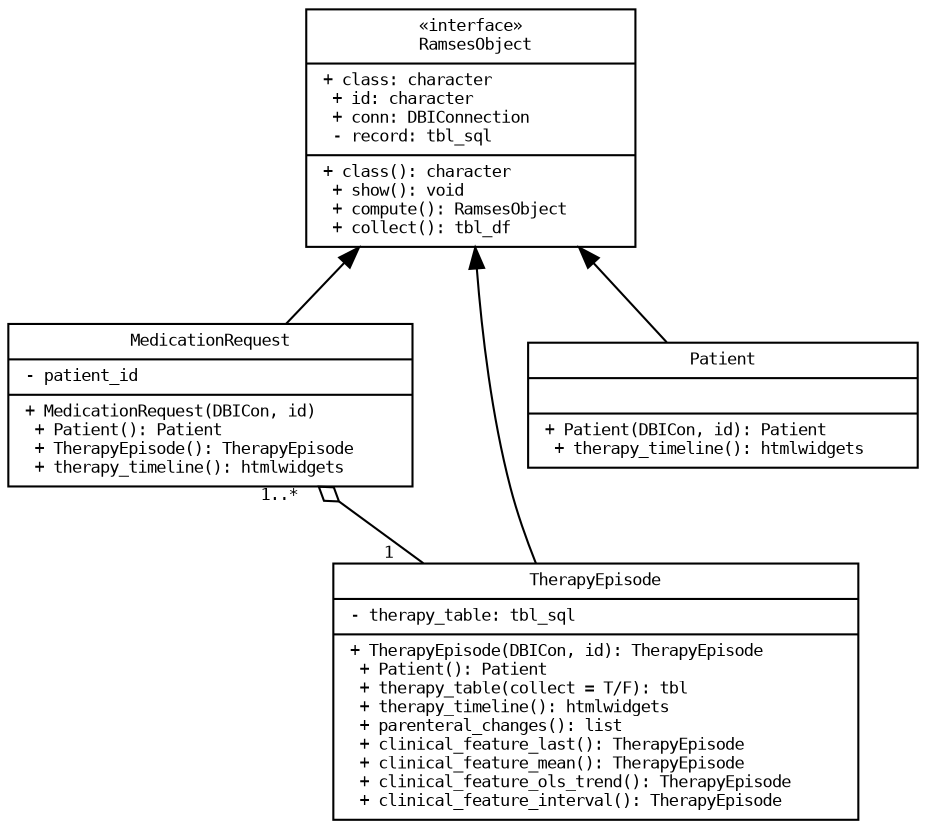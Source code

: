 digraph G {
  

  node [
          fontname = "monospace"
          shape = "record"
          width = 1.5
          fontsize = 8
  ]

  edge [
          fontname = "monospace"
          fontsize = 8
  ]

# arrowheads
# Association open
# Inheritance empty
# Realisation/implementation empty + style=dashed
# Dependency open + style=dashed
# Aggregation odiamond
# Composition diamond


# Interface
RamsesObject [
  width = 2.2
  label = "{«interface»\n
  RamsesObject|
  + class: character\l
  + id: character\l
  + conn: DBIConnection\l
  - record: tbl_sql\l|
  
  + class(): character\l
  + show(): void\l
  + compute(): RamsesObject\l
  + collect(): tbl_df\l}"
]

/*
Prescription [
  width = 3
  label = "{Prescription|
  - prescription_type: \{\"mono\", \"combo\"\}\l
  - medication_requests\l
  + therapy_id: character\l|
  
  + Prescription(DBICon., id): Prescription\l
  + Patient(): Patient\l
  + TherapyEpisode(): TherapyEpisode\l
  + prescription_type(): \{\"mono\", \"combo\"\}\l
  + medication_requests(): list\l
  + therapy_timeline(): htmlwidgets\l}"
]

Prescription_Mono [
  label = "{Prescription_Mono|
  - type: \"mono\"\l
  }"
]

Prescription_Combo [
  label = "{Prescription_Combo|
  - type: \"combo\"\l
  }"
]
*/

MedicationRequest [
  width = 2.7
  label = "{MedicationRequest|
  - patient_id\l|
  
  + MedicationRequest(DBICon, id)\l
  + Patient(): Patient\l
  + TherapyEpisode(): TherapyEpisode\l
  + therapy_timeline(): htmlwidgets\l}"
  
  # + Clinician(): Clinician\l
  #  + Prescription(): Prescription\l
]

TherapyEpisode [
  width = 3.5
  label = "{TherapyEpisode|
  - therapy_table: tbl_sql\l|
  
  + TherapyEpisode(DBICon, id): TherapyEpisode\l
  + Patient(): Patient\l
  + therapy_table(collect = T/F): tbl\l
  + therapy_timeline(): htmlwidgets\l
  + parenteral_changes(): list\l
  + clinical_feature_last(): TherapyEpisode\l
  + clinical_feature_mean(): TherapyEpisode\l
  + clinical_feature_ols_trend(): TherapyEpisode\l
  + clinical_feature_interval(): TherapyEpisode\l}"
#  + medication_request(): list\l}"
]

Patient [
  width = 2.6
  label = "{Patient|
  \l|
  + Patient(DBICon, id): Patient\l
  + therapy_timeline(): htmlwidgets\l}"
]

/*
Clinician [
  width = 2.5
  label = "{Clinician|
  \l|
  + Clinician(DBICon, id): Clinician\l
  + get_specialty(): character\l
  + get_lead_clinician: Clinician\l}"
]*/

/*
TherapyList [
label = "{TherapyList|\l+ id: list\l+ type: \"therapy-list\"\l- TherapyTable: tbl\l+ lazy_status: boolean\l|+ fetch(): data.frame\l + therapy_table(): list\l}"
]
*/


/*RamsesObject -> Prescription [dir=back]
Prescription -> Prescription_Mono [dir=back]
Prescription -> Prescription_Combo [dir=back]*/
RamsesObject -> MedicationRequest [dir=back]

RamsesObject -> Patient [dir=back]
/*RamsesObject -> Clinician [dir=back]*/
RamsesObject -> TherapyEpisode [dir=back]

TherapyEpisode -> MedicationRequest [ constraint=false
  arrowhead=odiamond
  headlabel = "1..*  "
  taillabel = "1   "]
/*Prescription_Mono -> MedicationRequest [ constraint=false
  arrowhead=odiamond
  headlabel = "1..*       "
  taillabel = "1"]
Prescription_Combo -> MedicationRequest [
  arrowhead=odiamond
  headlabel = "2..*    "
  taillabel = "1"]*/


/*Patient -> Clinician [ style = invis ]; 
TherapyEpisode -> Clinician  [ style = invis ]; */
Patient -> TherapyEpisode  [ style = invis ]; 


/*
TherapyEpisode -> TherapyList [constraint=false
  arrowtail=odiamond
  headlabel = "2..*  "
  taillabel = "0..*  "]
*/  
}